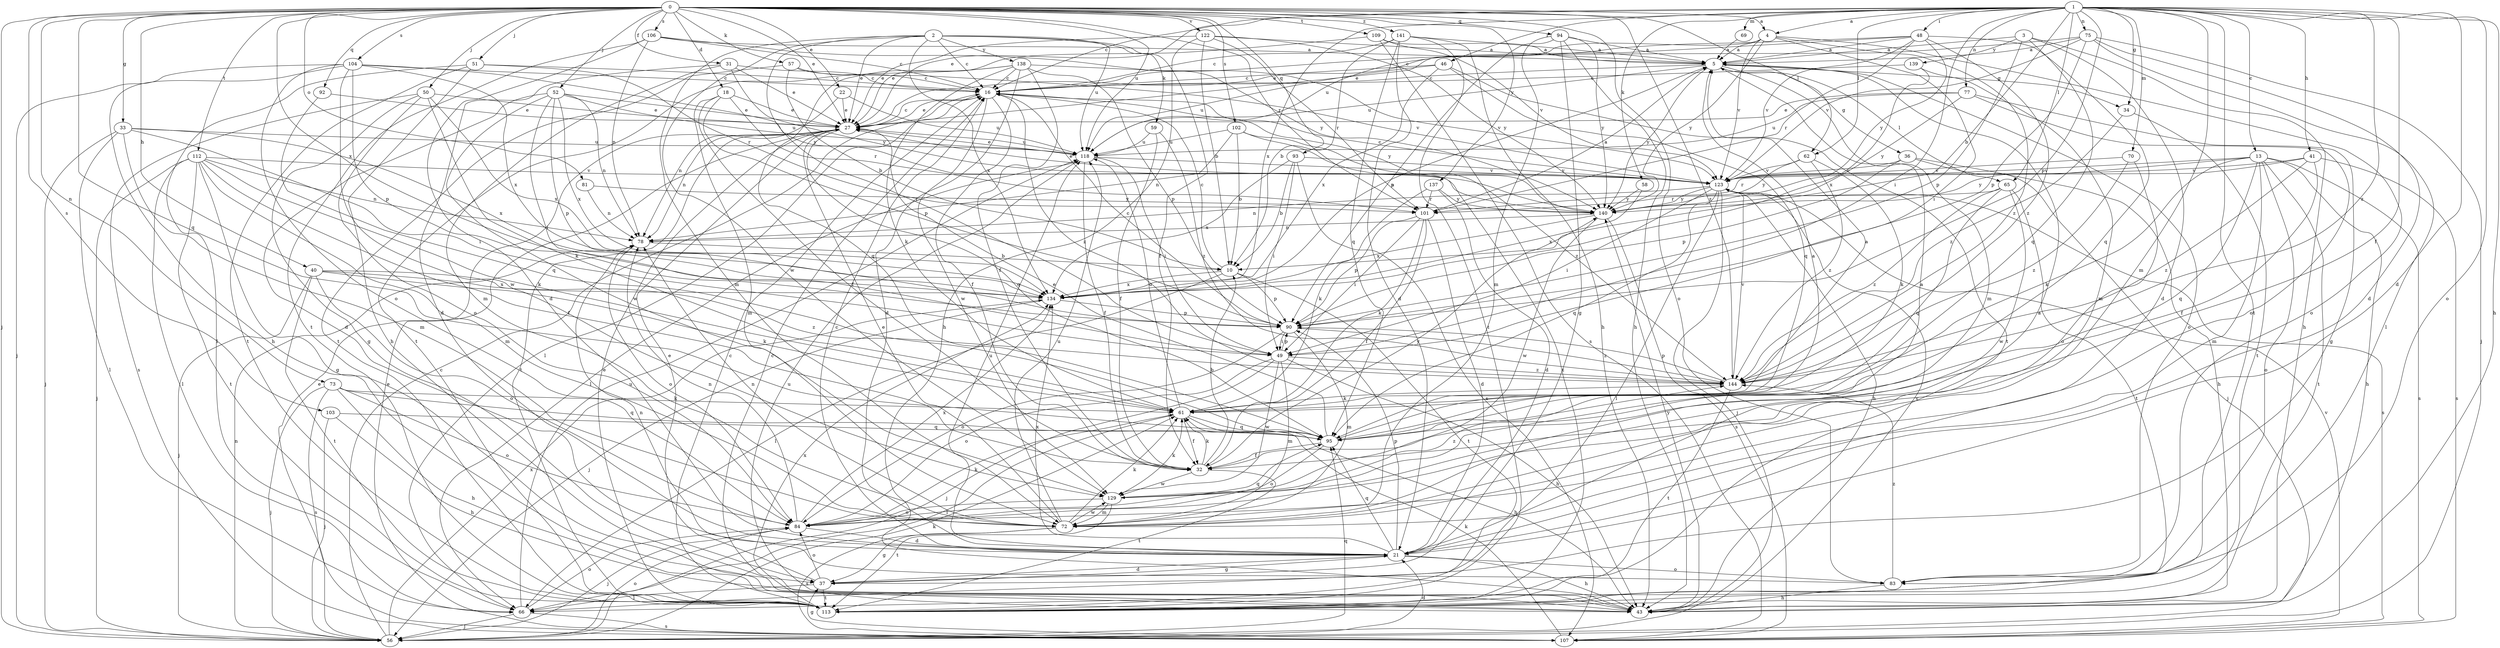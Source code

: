 strict digraph  {
0;
1;
2;
3;
4;
5;
10;
13;
16;
18;
21;
22;
27;
31;
32;
33;
34;
36;
37;
40;
41;
43;
46;
48;
49;
50;
51;
52;
56;
57;
58;
59;
61;
62;
65;
66;
69;
70;
72;
73;
75;
77;
78;
81;
83;
84;
90;
92;
93;
94;
95;
101;
102;
103;
104;
106;
107;
109;
112;
113;
118;
122;
123;
129;
134;
137;
138;
139;
140;
141;
144;
0 -> 4  [label=a];
0 -> 18  [label=d];
0 -> 22  [label=e];
0 -> 27  [label=e];
0 -> 31  [label=f];
0 -> 33  [label=g];
0 -> 40  [label=h];
0 -> 50  [label=j];
0 -> 51  [label=j];
0 -> 52  [label=j];
0 -> 56  [label=j];
0 -> 57  [label=k];
0 -> 62  [label=l];
0 -> 73  [label=n];
0 -> 81  [label=o];
0 -> 83  [label=o];
0 -> 92  [label=q];
0 -> 93  [label=q];
0 -> 94  [label=q];
0 -> 95  [label=q];
0 -> 101  [label=r];
0 -> 102  [label=s];
0 -> 103  [label=s];
0 -> 104  [label=s];
0 -> 106  [label=s];
0 -> 109  [label=t];
0 -> 112  [label=t];
0 -> 118  [label=u];
0 -> 122  [label=v];
0 -> 134  [label=x];
0 -> 137  [label=y];
0 -> 141  [label=z];
0 -> 144  [label=z];
1 -> 4  [label=a];
1 -> 10  [label=b];
1 -> 13  [label=c];
1 -> 16  [label=c];
1 -> 21  [label=d];
1 -> 27  [label=e];
1 -> 32  [label=f];
1 -> 34  [label=g];
1 -> 41  [label=h];
1 -> 43  [label=h];
1 -> 46  [label=i];
1 -> 48  [label=i];
1 -> 49  [label=i];
1 -> 58  [label=k];
1 -> 62  [label=l];
1 -> 65  [label=l];
1 -> 69  [label=m];
1 -> 70  [label=m];
1 -> 72  [label=m];
1 -> 75  [label=n];
1 -> 77  [label=n];
1 -> 83  [label=o];
1 -> 90  [label=p];
1 -> 113  [label=t];
1 -> 134  [label=x];
1 -> 144  [label=z];
2 -> 16  [label=c];
2 -> 27  [label=e];
2 -> 32  [label=f];
2 -> 49  [label=i];
2 -> 59  [label=k];
2 -> 72  [label=m];
2 -> 118  [label=u];
2 -> 129  [label=w];
2 -> 134  [label=x];
2 -> 138  [label=y];
3 -> 5  [label=a];
3 -> 21  [label=d];
3 -> 43  [label=h];
3 -> 90  [label=p];
3 -> 95  [label=q];
3 -> 139  [label=y];
4 -> 5  [label=a];
4 -> 49  [label=i];
4 -> 83  [label=o];
4 -> 118  [label=u];
4 -> 123  [label=v];
4 -> 140  [label=y];
4 -> 144  [label=z];
5 -> 16  [label=c];
5 -> 34  [label=g];
5 -> 36  [label=g];
5 -> 65  [label=l];
5 -> 72  [label=m];
5 -> 83  [label=o];
5 -> 118  [label=u];
5 -> 140  [label=y];
10 -> 16  [label=c];
10 -> 66  [label=l];
10 -> 90  [label=p];
10 -> 113  [label=t];
10 -> 134  [label=x];
13 -> 43  [label=h];
13 -> 61  [label=k];
13 -> 72  [label=m];
13 -> 83  [label=o];
13 -> 95  [label=q];
13 -> 107  [label=s];
13 -> 113  [label=t];
13 -> 123  [label=v];
13 -> 140  [label=y];
16 -> 27  [label=e];
16 -> 32  [label=f];
16 -> 66  [label=l];
16 -> 129  [label=w];
16 -> 140  [label=y];
16 -> 144  [label=z];
18 -> 27  [label=e];
18 -> 32  [label=f];
18 -> 72  [label=m];
18 -> 90  [label=p];
18 -> 101  [label=r];
21 -> 5  [label=a];
21 -> 16  [label=c];
21 -> 37  [label=g];
21 -> 43  [label=h];
21 -> 83  [label=o];
21 -> 90  [label=p];
21 -> 95  [label=q];
21 -> 118  [label=u];
21 -> 134  [label=x];
22 -> 27  [label=e];
22 -> 78  [label=n];
22 -> 118  [label=u];
27 -> 16  [label=c];
27 -> 78  [label=n];
27 -> 95  [label=q];
27 -> 113  [label=t];
27 -> 118  [label=u];
31 -> 16  [label=c];
31 -> 21  [label=d];
31 -> 27  [label=e];
31 -> 72  [label=m];
31 -> 140  [label=y];
32 -> 10  [label=b];
32 -> 61  [label=k];
32 -> 113  [label=t];
32 -> 129  [label=w];
32 -> 140  [label=y];
33 -> 49  [label=i];
33 -> 56  [label=j];
33 -> 66  [label=l];
33 -> 72  [label=m];
33 -> 118  [label=u];
33 -> 134  [label=x];
34 -> 113  [label=t];
34 -> 144  [label=z];
36 -> 43  [label=h];
36 -> 56  [label=j];
36 -> 90  [label=p];
36 -> 123  [label=v];
37 -> 21  [label=d];
37 -> 27  [label=e];
37 -> 66  [label=l];
37 -> 84  [label=o];
37 -> 113  [label=t];
40 -> 56  [label=j];
40 -> 61  [label=k];
40 -> 84  [label=o];
40 -> 113  [label=t];
40 -> 134  [label=x];
40 -> 144  [label=z];
41 -> 32  [label=f];
41 -> 101  [label=r];
41 -> 107  [label=s];
41 -> 123  [label=v];
41 -> 144  [label=z];
43 -> 16  [label=c];
43 -> 118  [label=u];
43 -> 123  [label=v];
43 -> 140  [label=y];
46 -> 16  [label=c];
46 -> 95  [label=q];
46 -> 113  [label=t];
46 -> 118  [label=u];
46 -> 134  [label=x];
48 -> 5  [label=a];
48 -> 16  [label=c];
48 -> 27  [label=e];
48 -> 95  [label=q];
48 -> 101  [label=r];
48 -> 123  [label=v];
48 -> 140  [label=y];
48 -> 144  [label=z];
49 -> 43  [label=h];
49 -> 56  [label=j];
49 -> 72  [label=m];
49 -> 84  [label=o];
49 -> 90  [label=p];
49 -> 129  [label=w];
49 -> 144  [label=z];
50 -> 27  [label=e];
50 -> 37  [label=g];
50 -> 61  [label=k];
50 -> 84  [label=o];
50 -> 107  [label=s];
50 -> 134  [label=x];
51 -> 16  [label=c];
51 -> 43  [label=h];
51 -> 66  [label=l];
51 -> 101  [label=r];
51 -> 113  [label=t];
52 -> 21  [label=d];
52 -> 27  [label=e];
52 -> 49  [label=i];
52 -> 78  [label=n];
52 -> 90  [label=p];
52 -> 118  [label=u];
52 -> 129  [label=w];
52 -> 134  [label=x];
56 -> 16  [label=c];
56 -> 21  [label=d];
56 -> 27  [label=e];
56 -> 61  [label=k];
56 -> 78  [label=n];
56 -> 84  [label=o];
56 -> 95  [label=q];
56 -> 134  [label=x];
57 -> 10  [label=b];
57 -> 16  [label=c];
57 -> 113  [label=t];
57 -> 123  [label=v];
58 -> 134  [label=x];
58 -> 140  [label=y];
59 -> 32  [label=f];
59 -> 118  [label=u];
59 -> 144  [label=z];
61 -> 5  [label=a];
61 -> 32  [label=f];
61 -> 43  [label=h];
61 -> 66  [label=l];
61 -> 95  [label=q];
61 -> 118  [label=u];
62 -> 61  [label=k];
62 -> 123  [label=v];
62 -> 140  [label=y];
62 -> 144  [label=z];
65 -> 95  [label=q];
65 -> 101  [label=r];
65 -> 113  [label=t];
65 -> 129  [label=w];
65 -> 144  [label=z];
66 -> 56  [label=j];
66 -> 84  [label=o];
66 -> 107  [label=s];
66 -> 118  [label=u];
69 -> 5  [label=a];
70 -> 84  [label=o];
70 -> 123  [label=v];
70 -> 144  [label=z];
72 -> 27  [label=e];
72 -> 37  [label=g];
72 -> 61  [label=k];
72 -> 78  [label=n];
72 -> 107  [label=s];
72 -> 118  [label=u];
72 -> 129  [label=w];
73 -> 43  [label=h];
73 -> 56  [label=j];
73 -> 61  [label=k];
73 -> 84  [label=o];
73 -> 95  [label=q];
73 -> 107  [label=s];
75 -> 5  [label=a];
75 -> 21  [label=d];
75 -> 27  [label=e];
75 -> 56  [label=j];
75 -> 66  [label=l];
75 -> 90  [label=p];
75 -> 123  [label=v];
77 -> 27  [label=e];
77 -> 37  [label=g];
77 -> 84  [label=o];
77 -> 118  [label=u];
77 -> 140  [label=y];
78 -> 10  [label=b];
78 -> 84  [label=o];
81 -> 78  [label=n];
81 -> 140  [label=y];
83 -> 43  [label=h];
83 -> 78  [label=n];
83 -> 144  [label=z];
84 -> 21  [label=d];
84 -> 56  [label=j];
84 -> 61  [label=k];
84 -> 78  [label=n];
84 -> 95  [label=q];
84 -> 134  [label=x];
90 -> 16  [label=c];
90 -> 49  [label=i];
90 -> 72  [label=m];
90 -> 84  [label=o];
90 -> 144  [label=z];
92 -> 27  [label=e];
92 -> 95  [label=q];
93 -> 10  [label=b];
93 -> 49  [label=i];
93 -> 107  [label=s];
93 -> 123  [label=v];
93 -> 134  [label=x];
94 -> 5  [label=a];
94 -> 37  [label=g];
94 -> 43  [label=h];
94 -> 72  [label=m];
94 -> 90  [label=p];
94 -> 140  [label=y];
95 -> 5  [label=a];
95 -> 27  [label=e];
95 -> 32  [label=f];
95 -> 84  [label=o];
101 -> 5  [label=a];
101 -> 21  [label=d];
101 -> 32  [label=f];
101 -> 49  [label=i];
101 -> 61  [label=k];
101 -> 90  [label=p];
102 -> 10  [label=b];
102 -> 78  [label=n];
102 -> 113  [label=t];
102 -> 118  [label=u];
102 -> 144  [label=z];
103 -> 43  [label=h];
103 -> 56  [label=j];
103 -> 95  [label=q];
104 -> 16  [label=c];
104 -> 43  [label=h];
104 -> 56  [label=j];
104 -> 84  [label=o];
104 -> 90  [label=p];
104 -> 129  [label=w];
104 -> 134  [label=x];
104 -> 140  [label=y];
106 -> 5  [label=a];
106 -> 16  [label=c];
106 -> 21  [label=d];
106 -> 78  [label=n];
106 -> 113  [label=t];
106 -> 140  [label=y];
107 -> 27  [label=e];
107 -> 37  [label=g];
107 -> 61  [label=k];
107 -> 123  [label=v];
109 -> 5  [label=a];
109 -> 27  [label=e];
109 -> 107  [label=s];
109 -> 123  [label=v];
112 -> 32  [label=f];
112 -> 37  [label=g];
112 -> 56  [label=j];
112 -> 61  [label=k];
112 -> 66  [label=l];
112 -> 72  [label=m];
112 -> 78  [label=n];
112 -> 113  [label=t];
112 -> 123  [label=v];
113 -> 16  [label=c];
113 -> 27  [label=e];
113 -> 134  [label=x];
118 -> 27  [label=e];
118 -> 32  [label=f];
118 -> 49  [label=i];
118 -> 66  [label=l];
118 -> 123  [label=v];
122 -> 5  [label=a];
122 -> 10  [label=b];
122 -> 27  [label=e];
122 -> 43  [label=h];
122 -> 101  [label=r];
122 -> 140  [label=y];
123 -> 16  [label=c];
123 -> 27  [label=e];
123 -> 43  [label=h];
123 -> 49  [label=i];
123 -> 56  [label=j];
123 -> 66  [label=l];
123 -> 78  [label=n];
123 -> 95  [label=q];
123 -> 107  [label=s];
123 -> 140  [label=y];
129 -> 5  [label=a];
129 -> 61  [label=k];
129 -> 72  [label=m];
129 -> 84  [label=o];
129 -> 113  [label=t];
129 -> 144  [label=z];
134 -> 5  [label=a];
134 -> 56  [label=j];
134 -> 90  [label=p];
137 -> 21  [label=d];
137 -> 61  [label=k];
137 -> 101  [label=r];
137 -> 140  [label=y];
138 -> 16  [label=c];
138 -> 21  [label=d];
138 -> 32  [label=f];
138 -> 61  [label=k];
138 -> 90  [label=p];
138 -> 95  [label=q];
138 -> 113  [label=t];
138 -> 123  [label=v];
139 -> 16  [label=c];
139 -> 72  [label=m];
139 -> 134  [label=x];
140 -> 78  [label=n];
140 -> 107  [label=s];
140 -> 129  [label=w];
140 -> 134  [label=x];
141 -> 5  [label=a];
141 -> 10  [label=b];
141 -> 16  [label=c];
141 -> 21  [label=d];
141 -> 43  [label=h];
141 -> 95  [label=q];
141 -> 113  [label=t];
144 -> 61  [label=k];
144 -> 90  [label=p];
144 -> 113  [label=t];
144 -> 123  [label=v];
}
